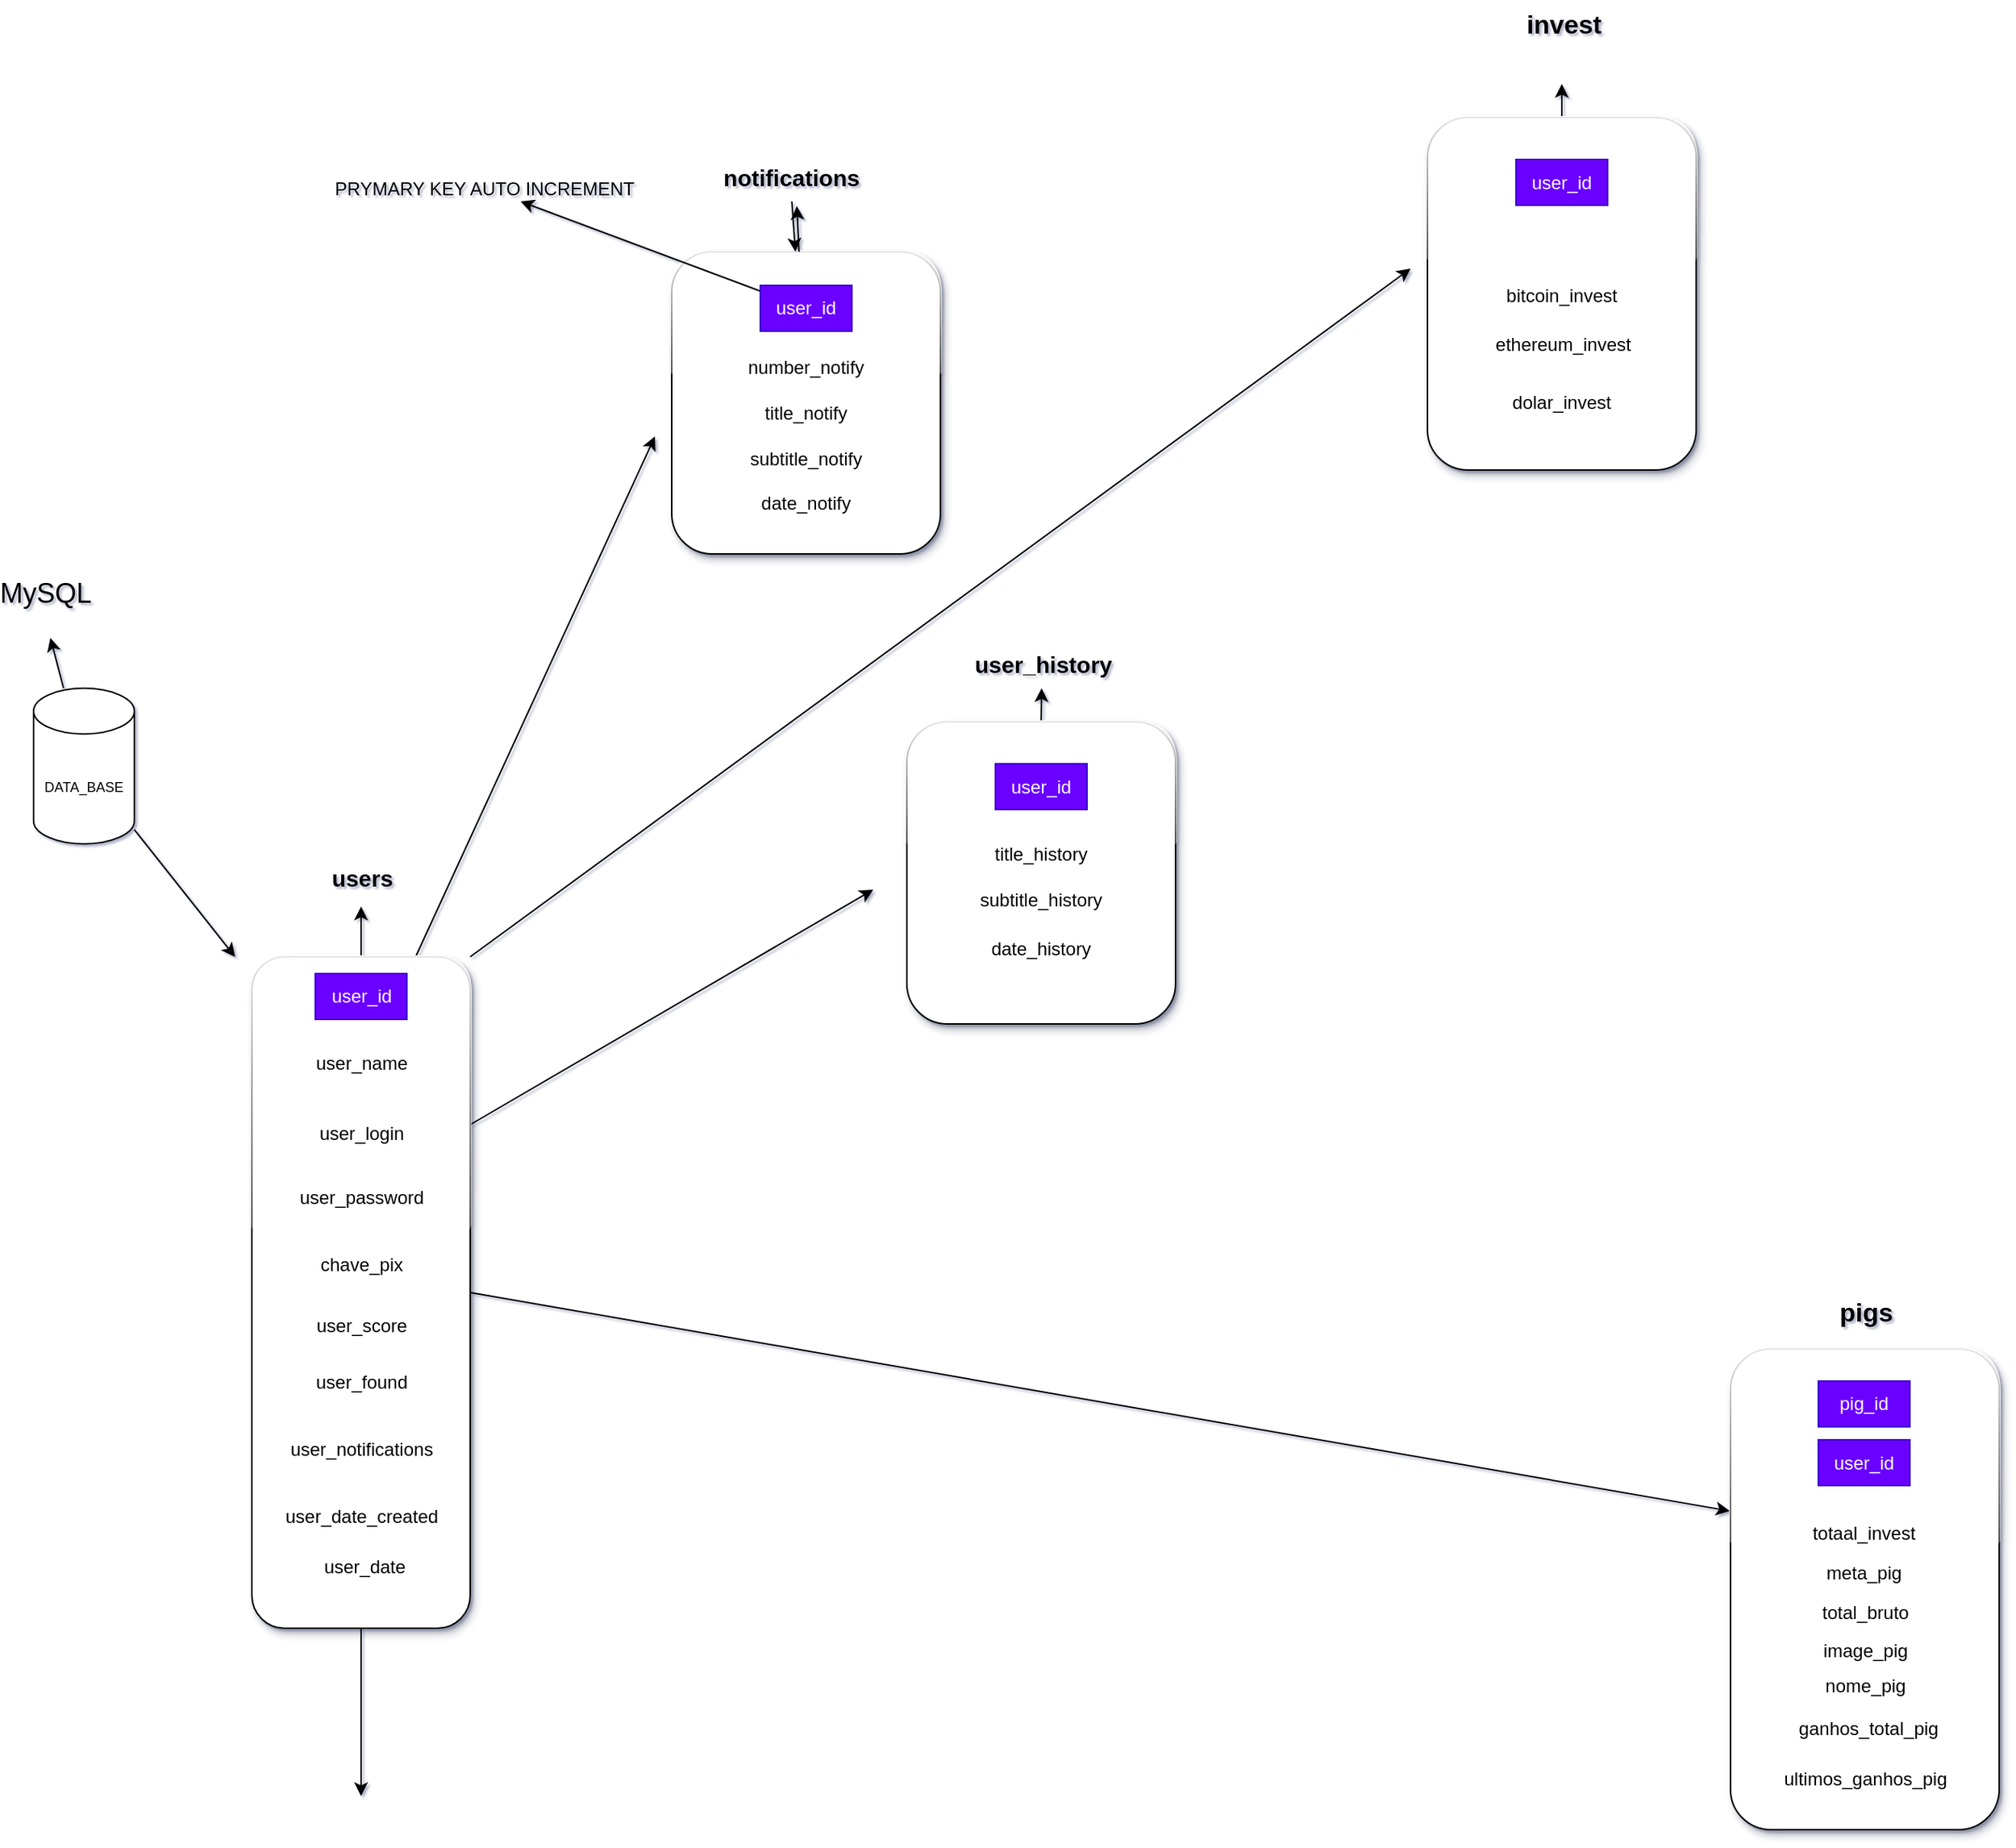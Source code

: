 <mxfile>
    <diagram id="xV-PeSpA7DipHgNXlCXi" name="Page-1">
        <mxGraphModel dx="1166" dy="1227" grid="1" gridSize="11" guides="1" tooltips="1" connect="1" arrows="1" fold="1" page="0" pageScale="1" pageWidth="850" pageHeight="1100" background="light-dark(#FFFFFF,#474747)" math="0" shadow="1">
            <root>
                <mxCell id="0"/>
                <mxCell id="1" parent="0"/>
                <mxCell id="39" style="edgeStyle=none;html=1;fontColor=light-dark(#000000,#000000);strokeColor=light-dark(#000000,#000000);" parent="1" source="24" edge="1">
                    <mxGeometry relative="1" as="geometry">
                        <mxPoint x="379.5" y="275" as="targetPoint"/>
                    </mxGeometry>
                </mxCell>
                <mxCell id="45" style="edgeStyle=none;html=1;exitX=0.75;exitY=0;exitDx=0;exitDy=0;strokeColor=light-dark(#000000,#000000);" parent="1" source="24" edge="1">
                    <mxGeometry relative="1" as="geometry">
                        <mxPoint x="572" y="-33" as="targetPoint"/>
                    </mxGeometry>
                </mxCell>
                <mxCell id="67" style="edgeStyle=none;html=1;exitX=1;exitY=0.25;exitDx=0;exitDy=0;strokeColor=light-dark(#000000,#000000);" parent="1" source="24" edge="1">
                    <mxGeometry relative="1" as="geometry">
                        <mxPoint x="715" y="264" as="targetPoint"/>
                    </mxGeometry>
                </mxCell>
                <mxCell id="76" style="edgeStyle=none;html=1;exitX=1;exitY=0;exitDx=0;exitDy=0;strokeColor=light-dark(#000000,#000000);" parent="1" source="24" edge="1">
                    <mxGeometry relative="1" as="geometry">
                        <mxPoint x="1067" y="-143" as="targetPoint"/>
                    </mxGeometry>
                </mxCell>
                <mxCell id="88" style="edgeStyle=none;html=1;" parent="1" source="24" edge="1">
                    <mxGeometry relative="1" as="geometry">
                        <mxPoint x="379.5" y="858.0" as="targetPoint"/>
                    </mxGeometry>
                </mxCell>
                <mxCell id="99" style="edgeStyle=none;html=1;exitX=1;exitY=0.5;exitDx=0;exitDy=0;fontColor=light-dark(#000000,#000000);strokeColor=light-dark(#000000,#000000);entryX=-0.003;entryY=0.337;entryDx=0;entryDy=0;entryPerimeter=0;" parent="1" source="24" target="100" edge="1">
                    <mxGeometry relative="1" as="geometry">
                        <mxPoint x="1078" y="363" as="targetPoint"/>
                    </mxGeometry>
                </mxCell>
                <mxCell id="24" value="" style="rounded=1;whiteSpace=wrap;html=1;shadow=1;glass=1;" parent="1" vertex="1">
                    <mxGeometry x="308" y="308" width="143" height="440" as="geometry"/>
                </mxCell>
                <mxCell id="25" value="user_id" style="text;html=1;align=center;verticalAlign=middle;whiteSpace=wrap;rounded=0;fillColor=#6a00ff;fontColor=#ffffff;strokeColor=#3700CC;" parent="1" vertex="1">
                    <mxGeometry x="349.5" y="319" width="60" height="30" as="geometry"/>
                </mxCell>
                <mxCell id="26" value="user_name" style="text;html=1;align=center;verticalAlign=middle;whiteSpace=wrap;rounded=0;" parent="1" vertex="1">
                    <mxGeometry x="349.5" y="363" width="60" height="30" as="geometry"/>
                </mxCell>
                <mxCell id="27" value="user_password" style="text;html=1;align=center;verticalAlign=middle;whiteSpace=wrap;rounded=0;" parent="1" vertex="1">
                    <mxGeometry x="349.5" y="451" width="60" height="30" as="geometry"/>
                </mxCell>
                <mxCell id="28" value="user_login" style="text;html=1;align=center;verticalAlign=middle;whiteSpace=wrap;rounded=0;" parent="1" vertex="1">
                    <mxGeometry x="349.5" y="408.5" width="60" height="30" as="geometry"/>
                </mxCell>
                <mxCell id="29" value="chave_pix" style="text;html=1;align=center;verticalAlign=middle;whiteSpace=wrap;rounded=0;" parent="1" vertex="1">
                    <mxGeometry x="349.5" y="495" width="60" height="30" as="geometry"/>
                </mxCell>
                <mxCell id="32" style="edgeStyle=none;html=1;fontColor=light-dark(#000000,#000000);strokeColor=light-dark(#000000,#000000);" parent="1" source="31" edge="1">
                    <mxGeometry relative="1" as="geometry">
                        <mxPoint x="176" y="99" as="targetPoint"/>
                    </mxGeometry>
                </mxCell>
                <mxCell id="34" style="edgeStyle=none;html=1;strokeColor=light-dark(#000000,#000000);" parent="1" source="31" edge="1">
                    <mxGeometry relative="1" as="geometry">
                        <mxPoint x="297" y="308" as="targetPoint"/>
                    </mxGeometry>
                </mxCell>
                <mxCell id="31" value="&lt;font style=&quot;font-size: 9px;&quot;&gt;DATA_BASE&lt;/font&gt;" style="shape=cylinder3;whiteSpace=wrap;html=1;boundedLbl=1;backgroundOutline=1;size=15;" parent="1" vertex="1">
                    <mxGeometry x="165" y="132" width="66" height="102" as="geometry"/>
                </mxCell>
                <mxCell id="33" value="MySQL" style="text;html=1;align=center;verticalAlign=middle;whiteSpace=wrap;rounded=0;fontColor=light-dark(#000000,#000000);fontSize=18;" parent="1" vertex="1">
                    <mxGeometry x="143" y="55" width="60" height="30" as="geometry"/>
                </mxCell>
                <mxCell id="35" value="user_score" style="text;html=1;align=center;verticalAlign=middle;whiteSpace=wrap;rounded=0;" parent="1" vertex="1">
                    <mxGeometry x="349.5" y="535" width="60" height="30" as="geometry"/>
                </mxCell>
                <mxCell id="36" value="user_found" style="text;html=1;align=center;verticalAlign=middle;whiteSpace=wrap;rounded=0;" parent="1" vertex="1">
                    <mxGeometry x="349.5" y="572" width="60" height="30" as="geometry"/>
                </mxCell>
                <mxCell id="37" value="user_notifications" style="text;html=1;align=center;verticalAlign=middle;whiteSpace=wrap;rounded=0;" parent="1" vertex="1">
                    <mxGeometry x="349.5" y="616" width="60" height="30" as="geometry"/>
                </mxCell>
                <mxCell id="38" value="" style="rounded=1;whiteSpace=wrap;html=1;shadow=1;glass=1;" parent="1" vertex="1">
                    <mxGeometry x="583" y="-154" width="176" height="198" as="geometry"/>
                </mxCell>
                <mxCell id="40" value="users&amp;nbsp;" style="text;html=1;align=center;verticalAlign=middle;resizable=0;points=[];autosize=1;fontColor=light-dark(#000000,#000000);fontStyle=1;fontSize=15;" parent="1" vertex="1">
                    <mxGeometry x="349" y="239" width="66" height="33" as="geometry"/>
                </mxCell>
                <mxCell id="43" value="" style="edgeStyle=none;html=1;" parent="1" source="42" target="38" edge="1">
                    <mxGeometry relative="1" as="geometry"/>
                </mxCell>
                <mxCell id="42" value="notifications" style="text;html=1;align=center;verticalAlign=middle;resizable=0;points=[];autosize=1;fontColor=light-dark(#000000,#000000);fontStyle=1;fontSize=15;" parent="1" vertex="1">
                    <mxGeometry x="611" y="-220" width="99" height="33" as="geometry"/>
                </mxCell>
                <mxCell id="44" style="edgeStyle=none;html=1;entryX=0.545;entryY=1.091;entryDx=0;entryDy=0;entryPerimeter=0;strokeColor=light-dark(#000000,#030202);" parent="1" source="38" target="42" edge="1">
                    <mxGeometry relative="1" as="geometry"/>
                </mxCell>
                <mxCell id="48" value="user_date_created" style="text;html=1;align=center;verticalAlign=middle;whiteSpace=wrap;rounded=0;" parent="1" vertex="1">
                    <mxGeometry x="349.5" y="660" width="60" height="30" as="geometry"/>
                </mxCell>
                <mxCell id="49" value="user_date" style="text;html=1;align=center;verticalAlign=middle;whiteSpace=wrap;rounded=0;" parent="1" vertex="1">
                    <mxGeometry x="352" y="693" width="60" height="30" as="geometry"/>
                </mxCell>
                <mxCell id="51" style="edgeStyle=none;html=1;strokeColor=light-dark(#000000,#000000);" parent="1" source="50" edge="1">
                    <mxGeometry relative="1" as="geometry">
                        <mxPoint x="484" y="-187" as="targetPoint"/>
                    </mxGeometry>
                </mxCell>
                <mxCell id="50" value="user_id" style="text;html=1;align=center;verticalAlign=middle;whiteSpace=wrap;rounded=0;fillColor=#6a00ff;fontColor=#ffffff;strokeColor=#3700CC;" parent="1" vertex="1">
                    <mxGeometry x="641" y="-132" width="60" height="30" as="geometry"/>
                </mxCell>
                <mxCell id="52" value="PRYMARY KEY AUTO INCREMENT" style="text;html=1;align=center;verticalAlign=middle;resizable=0;points=[];autosize=1;strokeColor=none;fillColor=none;fontColor=light-dark(#000000,#000000);" parent="1" vertex="1">
                    <mxGeometry x="350" y="-212" width="220" height="33" as="geometry"/>
                </mxCell>
                <mxCell id="53" value="title_notify" style="text;html=1;align=center;verticalAlign=middle;whiteSpace=wrap;rounded=0;" parent="1" vertex="1">
                    <mxGeometry x="641" y="-63" width="60" height="30" as="geometry"/>
                </mxCell>
                <mxCell id="54" value="subtitle_notify" style="text;html=1;align=center;verticalAlign=middle;whiteSpace=wrap;rounded=0;" parent="1" vertex="1">
                    <mxGeometry x="641" y="-33" width="60" height="30" as="geometry"/>
                </mxCell>
                <mxCell id="55" value="date_notify" style="text;html=1;align=center;verticalAlign=middle;whiteSpace=wrap;rounded=0;" parent="1" vertex="1">
                    <mxGeometry x="641" y="-11" width="60" height="44" as="geometry"/>
                </mxCell>
                <mxCell id="74" style="edgeStyle=none;html=1;exitX=0.5;exitY=0;exitDx=0;exitDy=0;strokeColor=light-dark(#000000,#000000);" parent="1" source="66" target="72" edge="1">
                    <mxGeometry relative="1" as="geometry"/>
                </mxCell>
                <mxCell id="66" value="" style="rounded=1;whiteSpace=wrap;html=1;shadow=1;glass=1;" parent="1" vertex="1">
                    <mxGeometry x="737" y="154" width="176" height="198" as="geometry"/>
                </mxCell>
                <mxCell id="68" value="title_history" style="text;html=1;align=center;verticalAlign=middle;whiteSpace=wrap;rounded=0;" parent="1" vertex="1">
                    <mxGeometry x="795" y="225.5" width="60" height="30" as="geometry"/>
                </mxCell>
                <mxCell id="69" value="subtitle_history" style="text;html=1;align=center;verticalAlign=middle;whiteSpace=wrap;rounded=0;" parent="1" vertex="1">
                    <mxGeometry x="795" y="255.5" width="60" height="30" as="geometry"/>
                </mxCell>
                <mxCell id="70" value="date_history" style="text;html=1;align=center;verticalAlign=middle;whiteSpace=wrap;rounded=0;" parent="1" vertex="1">
                    <mxGeometry x="795" y="280.5" width="60" height="44" as="geometry"/>
                </mxCell>
                <mxCell id="71" value="user_id" style="text;html=1;align=center;verticalAlign=middle;whiteSpace=wrap;rounded=0;fillColor=#6a00ff;fontColor=#ffffff;strokeColor=#3700CC;" parent="1" vertex="1">
                    <mxGeometry x="795" y="181.5" width="60" height="30" as="geometry"/>
                </mxCell>
                <mxCell id="72" value="user_history" style="text;html=1;align=center;verticalAlign=middle;resizable=0;points=[];autosize=1;fontColor=light-dark(#000000,#000000);fontStyle=1;fontSize=15;" parent="1" vertex="1">
                    <mxGeometry x="770.5" y="99" width="110" height="33" as="geometry"/>
                </mxCell>
                <mxCell id="75" value="number_notify" style="text;html=1;align=center;verticalAlign=middle;whiteSpace=wrap;rounded=0;" parent="1" vertex="1">
                    <mxGeometry x="641" y="-93" width="60" height="30" as="geometry"/>
                </mxCell>
                <mxCell id="77" style="edgeStyle=none;html=1;exitX=0.5;exitY=0;exitDx=0;exitDy=0;strokeColor=light-dark(#000000,#000000);" parent="1" source="78" edge="1">
                    <mxGeometry relative="1" as="geometry">
                        <mxPoint x="1166" y="-264" as="targetPoint"/>
                    </mxGeometry>
                </mxCell>
                <mxCell id="78" value="" style="rounded=1;whiteSpace=wrap;html=1;shadow=1;glass=1;" parent="1" vertex="1">
                    <mxGeometry x="1078" y="-242" width="176" height="231" as="geometry"/>
                </mxCell>
                <mxCell id="80" value="bitcoin_invest" style="text;html=1;align=center;verticalAlign=middle;whiteSpace=wrap;rounded=0;" parent="1" vertex="1">
                    <mxGeometry x="1136" y="-140.5" width="60" height="30" as="geometry"/>
                </mxCell>
                <mxCell id="81" value="ethereum_invest" style="text;html=1;align=center;verticalAlign=middle;whiteSpace=wrap;rounded=0;" parent="1" vertex="1">
                    <mxGeometry x="1136.5" y="-115.5" width="60" height="44" as="geometry"/>
                </mxCell>
                <mxCell id="82" value="user_id" style="text;html=1;align=center;verticalAlign=middle;whiteSpace=wrap;rounded=0;fillColor=#6a00ff;fontColor=#ffffff;strokeColor=#3700CC;" parent="1" vertex="1">
                    <mxGeometry x="1136" y="-214.5" width="60" height="30" as="geometry"/>
                </mxCell>
                <mxCell id="83" value="invest" style="text;html=1;align=center;verticalAlign=middle;resizable=0;points=[];autosize=1;fontColor=light-dark(#000000,#000000);fontStyle=1;fontSize=17;" parent="1" vertex="1">
                    <mxGeometry x="1133.5" y="-319" width="66" height="33" as="geometry"/>
                </mxCell>
                <mxCell id="86" value="dolar_invest" style="text;html=1;align=center;verticalAlign=middle;whiteSpace=wrap;rounded=0;" parent="1" vertex="1">
                    <mxGeometry x="1136" y="-77" width="60" height="44" as="geometry"/>
                </mxCell>
                <mxCell id="100" value="" style="rounded=1;whiteSpace=wrap;html=1;shadow=1;glass=1;movable=1;resizable=1;rotatable=1;deletable=1;editable=1;locked=0;connectable=1;" parent="1" vertex="1">
                    <mxGeometry x="1276.5" y="565" width="176" height="315" as="geometry"/>
                </mxCell>
                <mxCell id="101" value="totaal_invest" style="text;html=1;align=center;verticalAlign=middle;whiteSpace=wrap;rounded=0;fillColor=none;strokeColor=none;noLabel=0;absoluteArcSize=0;fixDash=0;autosize=0;" parent="1" vertex="1">
                    <mxGeometry x="1334" y="671" width="60" height="30" as="geometry"/>
                </mxCell>
                <mxCell id="102" value="image_pig" style="text;html=1;align=center;verticalAlign=middle;whiteSpace=wrap;rounded=0;fillColor=none;strokeColor=none;noLabel=0;absoluteArcSize=0;fixDash=0;autosize=0;" parent="1" vertex="1">
                    <mxGeometry x="1334.5" y="748" width="60" height="30" as="geometry"/>
                </mxCell>
                <mxCell id="103" value="nome_pig" style="text;html=1;align=center;verticalAlign=middle;whiteSpace=wrap;rounded=0;fillColor=none;strokeColor=none;noLabel=0;absoluteArcSize=0;fixDash=0;autosize=0;" parent="1" vertex="1">
                    <mxGeometry x="1334.5" y="764" width="60" height="44" as="geometry"/>
                </mxCell>
                <mxCell id="104" value="user_id" style="text;html=1;align=center;verticalAlign=middle;whiteSpace=wrap;rounded=0;fillColor=#6a00ff;fontColor=#ffffff;strokeColor=#3700CC;" parent="1" vertex="1">
                    <mxGeometry x="1334" y="624.5" width="60" height="30" as="geometry"/>
                </mxCell>
                <mxCell id="105" value="meta_pig" style="text;html=1;align=center;verticalAlign=middle;whiteSpace=wrap;rounded=0;fillColor=none;strokeColor=none;noLabel=0;absoluteArcSize=0;fixDash=0;autosize=0;" parent="1" vertex="1">
                    <mxGeometry x="1334" y="690" width="60" height="44" as="geometry"/>
                </mxCell>
                <mxCell id="106" value="pig_id" style="text;html=1;align=center;verticalAlign=middle;whiteSpace=wrap;rounded=0;fillColor=#6a00ff;fontColor=#ffffff;strokeColor=#3700CC;" parent="1" vertex="1">
                    <mxGeometry x="1334" y="586" width="60" height="30" as="geometry"/>
                </mxCell>
                <mxCell id="107" value="pigs" style="text;html=1;align=center;verticalAlign=middle;resizable=0;points=[];autosize=1;fontColor=light-dark(#000000,#000000);fontStyle=1;fontSize=17;" parent="1" vertex="1">
                    <mxGeometry x="1337" y="525" width="55" height="33" as="geometry"/>
                </mxCell>
                <mxCell id="108" value="ganhos_total_pig" style="text;html=1;align=center;verticalAlign=middle;whiteSpace=wrap;rounded=0;fillColor=none;strokeColor=none;noLabel=0;absoluteArcSize=0;fixDash=0;autosize=0;" parent="1" vertex="1">
                    <mxGeometry x="1337" y="792" width="60" height="44" as="geometry"/>
                </mxCell>
                <mxCell id="109" value="total_bruto" style="text;html=1;align=center;verticalAlign=middle;whiteSpace=wrap;rounded=0;fillColor=none;strokeColor=none;noLabel=0;absoluteArcSize=0;fixDash=0;autosize=0;" parent="1" vertex="1">
                    <mxGeometry x="1334.5" y="723" width="60" height="30" as="geometry"/>
                </mxCell>
                <mxCell id="111" value="ultimos_ganhos_pig" style="text;html=1;align=center;verticalAlign=middle;whiteSpace=wrap;rounded=0;fillColor=none;strokeColor=none;noLabel=0;absoluteArcSize=0;fixDash=0;autosize=0;" parent="1" vertex="1">
                    <mxGeometry x="1334.5" y="825" width="60" height="44" as="geometry"/>
                </mxCell>
            </root>
        </mxGraphModel>
    </diagram>
</mxfile>